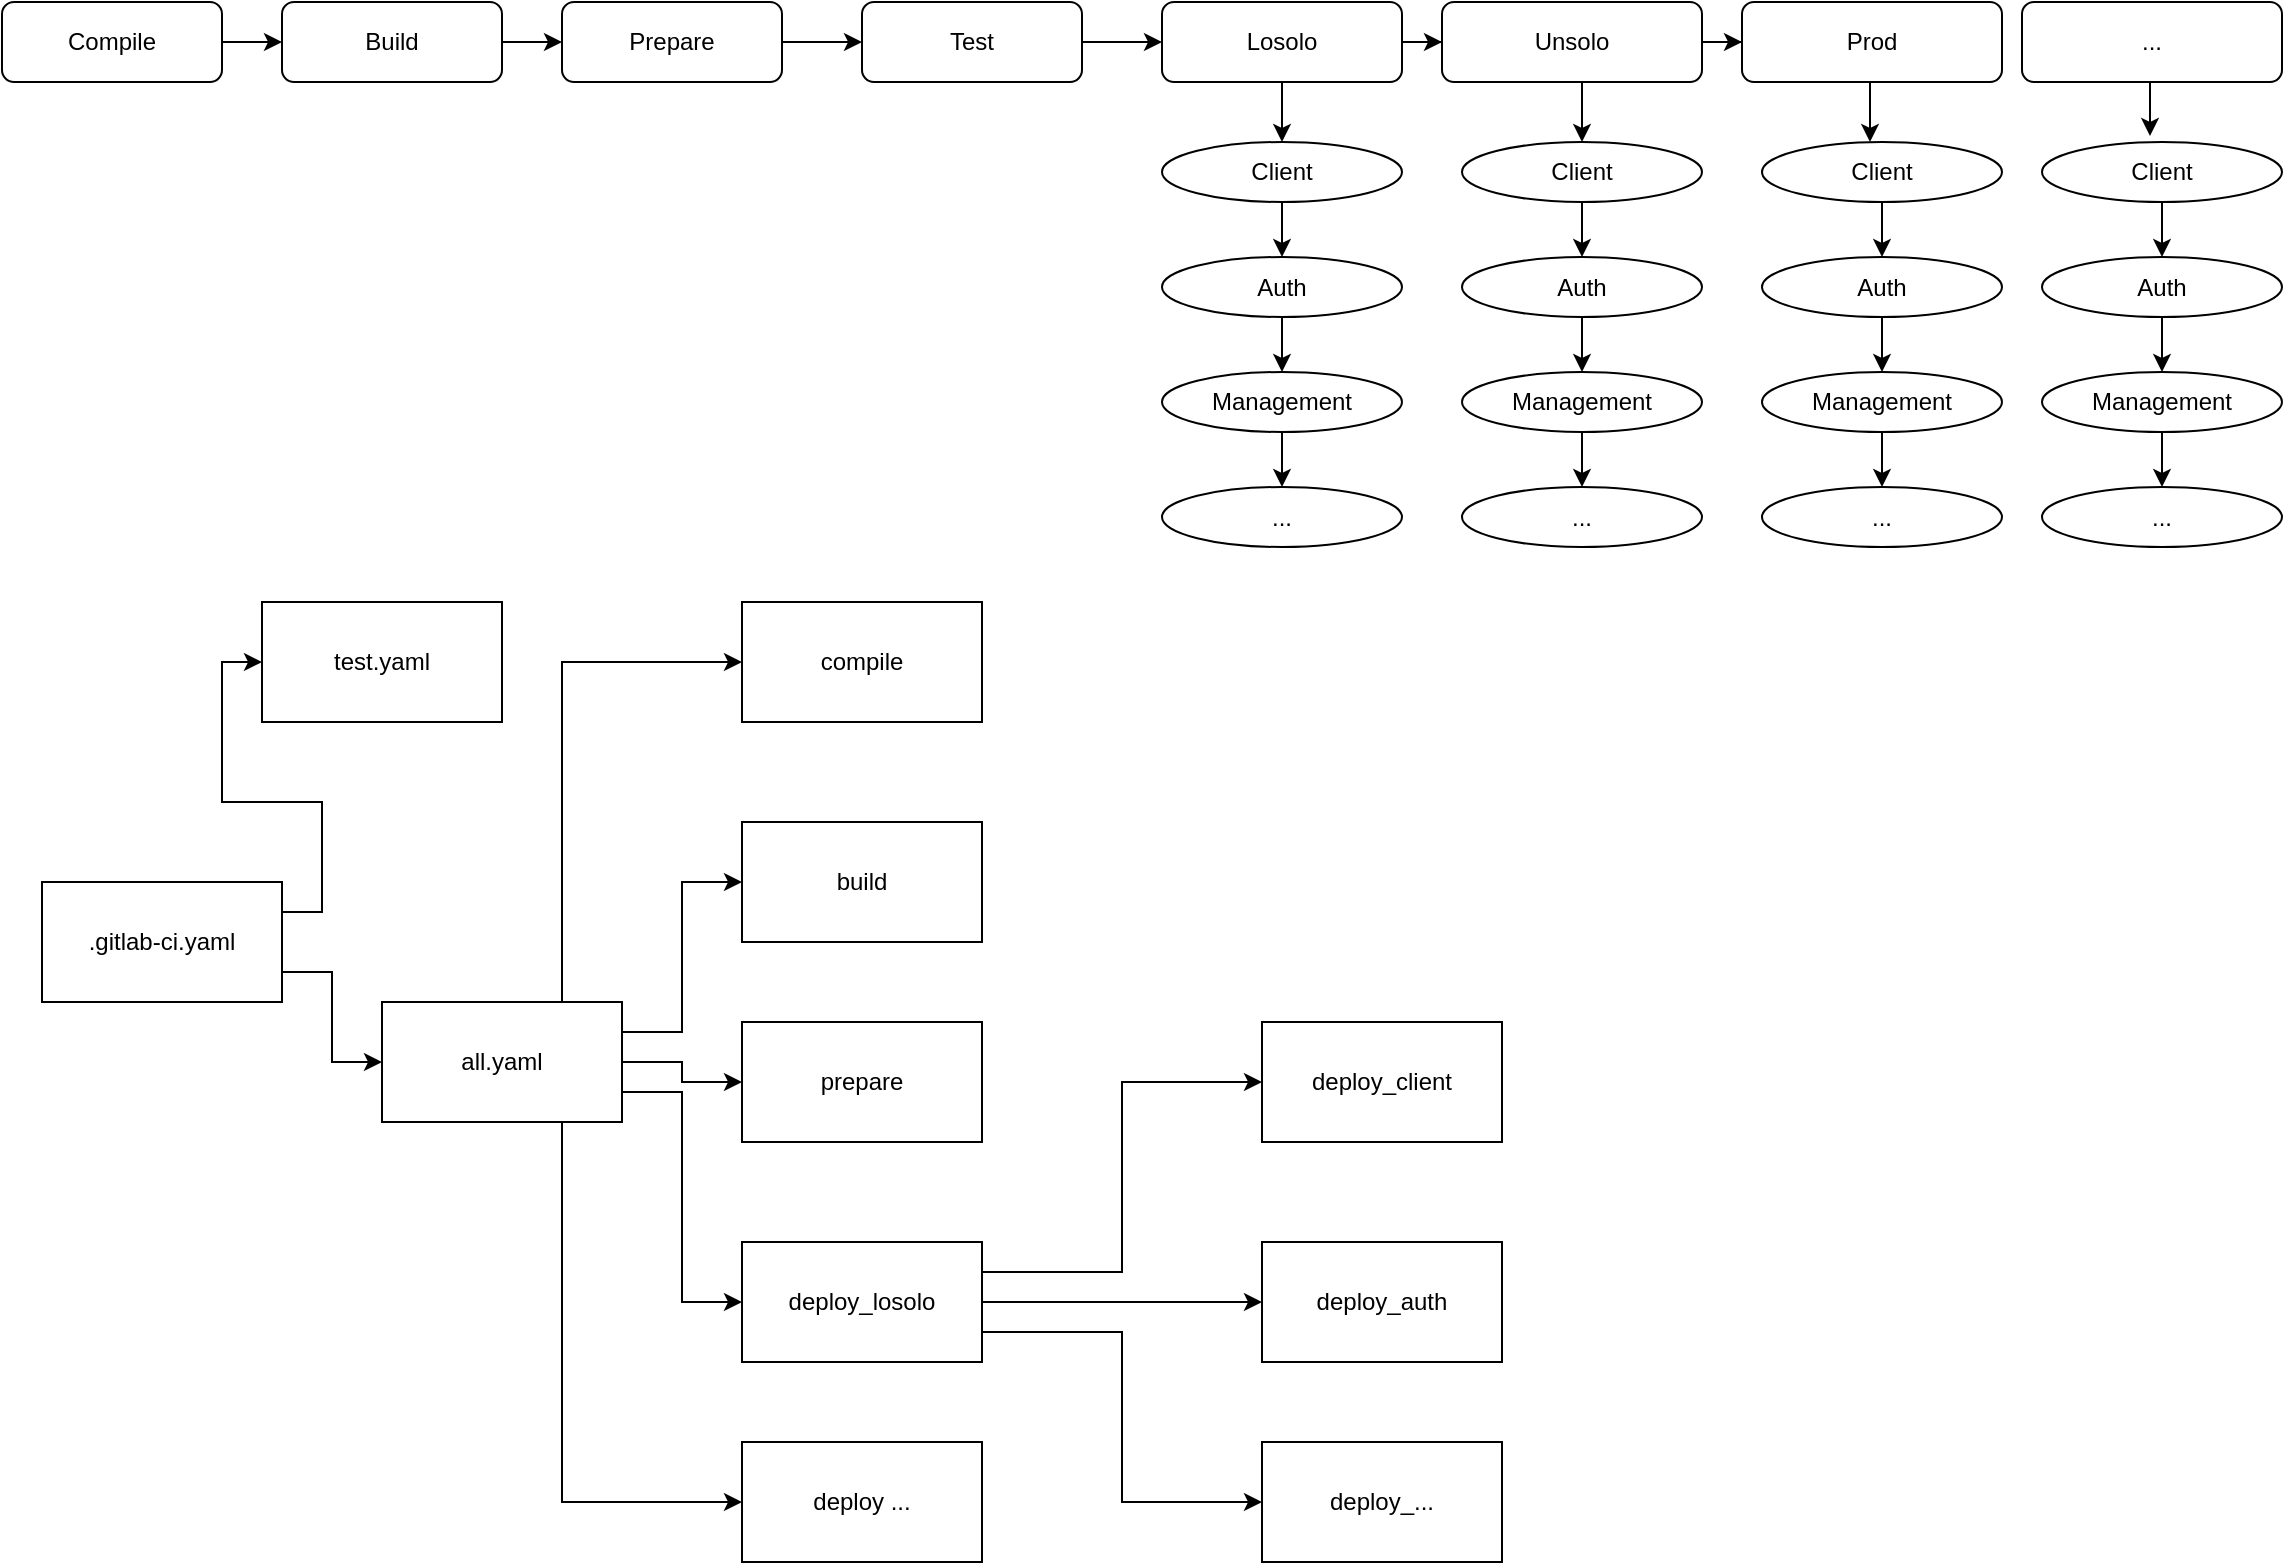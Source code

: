 <mxfile version="11.0.1" type="github"><diagram id="vk9eEOtfHdiA81HHw8zL" name="Page-1"><mxGraphModel dx="946" dy="574" grid="1" gridSize="10" guides="1" tooltips="1" connect="1" arrows="1" fold="1" page="1" pageScale="1" pageWidth="850" pageHeight="1100" math="0" shadow="0"><root><mxCell id="0"/><mxCell id="1" parent="0"/><mxCell id="5_k9BLJRuvXuLR4YelQX-29" value="" style="edgeStyle=orthogonalEdgeStyle;rounded=0;orthogonalLoop=1;jettySize=auto;html=1;" parent="1" source="5_k9BLJRuvXuLR4YelQX-1" target="5_k9BLJRuvXuLR4YelQX-3" edge="1"><mxGeometry relative="1" as="geometry"/></mxCell><mxCell id="5_k9BLJRuvXuLR4YelQX-1" value="Compile" style="rounded=1;whiteSpace=wrap;html=1;" parent="1" vertex="1"><mxGeometry x="30" y="120" width="110" height="40" as="geometry"/></mxCell><mxCell id="5_k9BLJRuvXuLR4YelQX-30" value="" style="edgeStyle=orthogonalEdgeStyle;rounded=0;orthogonalLoop=1;jettySize=auto;html=1;" parent="1" source="5_k9BLJRuvXuLR4YelQX-3" target="5_k9BLJRuvXuLR4YelQX-4" edge="1"><mxGeometry relative="1" as="geometry"/></mxCell><mxCell id="5_k9BLJRuvXuLR4YelQX-3" value="Build" style="rounded=1;whiteSpace=wrap;html=1;" parent="1" vertex="1"><mxGeometry x="170" y="120" width="110" height="40" as="geometry"/></mxCell><mxCell id="5_k9BLJRuvXuLR4YelQX-31" value="" style="edgeStyle=orthogonalEdgeStyle;rounded=0;orthogonalLoop=1;jettySize=auto;html=1;" parent="1" source="5_k9BLJRuvXuLR4YelQX-4" target="5_k9BLJRuvXuLR4YelQX-5" edge="1"><mxGeometry relative="1" as="geometry"/></mxCell><mxCell id="5_k9BLJRuvXuLR4YelQX-4" value="Prepare" style="rounded=1;whiteSpace=wrap;html=1;" parent="1" vertex="1"><mxGeometry x="310" y="120" width="110" height="40" as="geometry"/></mxCell><mxCell id="5_k9BLJRuvXuLR4YelQX-32" value="" style="edgeStyle=orthogonalEdgeStyle;rounded=0;orthogonalLoop=1;jettySize=auto;html=1;" parent="1" source="5_k9BLJRuvXuLR4YelQX-5" target="5_k9BLJRuvXuLR4YelQX-6" edge="1"><mxGeometry relative="1" as="geometry"/></mxCell><mxCell id="5_k9BLJRuvXuLR4YelQX-5" value="Test" style="rounded=1;whiteSpace=wrap;html=1;" parent="1" vertex="1"><mxGeometry x="460" y="120" width="110" height="40" as="geometry"/></mxCell><mxCell id="5_k9BLJRuvXuLR4YelQX-33" value="" style="edgeStyle=orthogonalEdgeStyle;rounded=0;orthogonalLoop=1;jettySize=auto;html=1;" parent="1" source="5_k9BLJRuvXuLR4YelQX-6" target="5_k9BLJRuvXuLR4YelQX-7" edge="1"><mxGeometry relative="1" as="geometry"/></mxCell><mxCell id="5_k9BLJRuvXuLR4YelQX-45" style="edgeStyle=orthogonalEdgeStyle;rounded=0;orthogonalLoop=1;jettySize=auto;html=1;exitX=0.5;exitY=1;exitDx=0;exitDy=0;entryX=0.5;entryY=0;entryDx=0;entryDy=0;" parent="1" source="5_k9BLJRuvXuLR4YelQX-6" target="5_k9BLJRuvXuLR4YelQX-10" edge="1"><mxGeometry relative="1" as="geometry"/></mxCell><mxCell id="5_k9BLJRuvXuLR4YelQX-6" value="Losolo" style="rounded=1;whiteSpace=wrap;html=1;" parent="1" vertex="1"><mxGeometry x="610" y="120" width="120" height="40" as="geometry"/></mxCell><mxCell id="5_k9BLJRuvXuLR4YelQX-34" value="" style="edgeStyle=orthogonalEdgeStyle;rounded=0;orthogonalLoop=1;jettySize=auto;html=1;" parent="1" source="5_k9BLJRuvXuLR4YelQX-7" target="5_k9BLJRuvXuLR4YelQX-8" edge="1"><mxGeometry relative="1" as="geometry"/></mxCell><mxCell id="5_k9BLJRuvXuLR4YelQX-56" style="edgeStyle=orthogonalEdgeStyle;rounded=0;orthogonalLoop=1;jettySize=auto;html=1;exitX=0.5;exitY=1;exitDx=0;exitDy=0;entryX=0.5;entryY=0;entryDx=0;entryDy=0;" parent="1" source="5_k9BLJRuvXuLR4YelQX-7" target="5_k9BLJRuvXuLR4YelQX-50" edge="1"><mxGeometry relative="1" as="geometry"/></mxCell><mxCell id="5_k9BLJRuvXuLR4YelQX-7" value="Unsolo" style="rounded=1;whiteSpace=wrap;html=1;" parent="1" vertex="1"><mxGeometry x="750" y="120" width="130" height="40" as="geometry"/></mxCell><mxCell id="5_k9BLJRuvXuLR4YelQX-64" style="edgeStyle=orthogonalEdgeStyle;rounded=0;orthogonalLoop=1;jettySize=auto;html=1;exitX=0.5;exitY=1;exitDx=0;exitDy=0;entryX=0.45;entryY=0;entryDx=0;entryDy=0;entryPerimeter=0;" parent="1" source="5_k9BLJRuvXuLR4YelQX-8" target="5_k9BLJRuvXuLR4YelQX-58" edge="1"><mxGeometry relative="1" as="geometry"/></mxCell><mxCell id="5_k9BLJRuvXuLR4YelQX-8" value="Prod" style="rounded=1;whiteSpace=wrap;html=1;" parent="1" vertex="1"><mxGeometry x="900" y="120" width="130" height="40" as="geometry"/></mxCell><mxCell id="5_k9BLJRuvXuLR4YelQX-72" style="edgeStyle=orthogonalEdgeStyle;rounded=0;orthogonalLoop=1;jettySize=auto;html=1;exitX=0.5;exitY=1;exitDx=0;exitDy=0;entryX=0.45;entryY=-0.1;entryDx=0;entryDy=0;entryPerimeter=0;" parent="1" source="5_k9BLJRuvXuLR4YelQX-9" target="5_k9BLJRuvXuLR4YelQX-66" edge="1"><mxGeometry relative="1" as="geometry"/></mxCell><mxCell id="5_k9BLJRuvXuLR4YelQX-9" value="...&lt;br&gt;" style="rounded=1;whiteSpace=wrap;html=1;" parent="1" vertex="1"><mxGeometry x="1040" y="120" width="130" height="40" as="geometry"/></mxCell><mxCell id="5_k9BLJRuvXuLR4YelQX-46" style="edgeStyle=orthogonalEdgeStyle;rounded=0;orthogonalLoop=1;jettySize=auto;html=1;exitX=0.5;exitY=1;exitDx=0;exitDy=0;entryX=0.5;entryY=0;entryDx=0;entryDy=0;" parent="1" source="5_k9BLJRuvXuLR4YelQX-10" target="5_k9BLJRuvXuLR4YelQX-11" edge="1"><mxGeometry relative="1" as="geometry"/></mxCell><mxCell id="5_k9BLJRuvXuLR4YelQX-10" value="Client" style="ellipse;whiteSpace=wrap;html=1;" parent="1" vertex="1"><mxGeometry x="610" y="190" width="120" height="30" as="geometry"/></mxCell><mxCell id="5_k9BLJRuvXuLR4YelQX-47" style="edgeStyle=orthogonalEdgeStyle;rounded=0;orthogonalLoop=1;jettySize=auto;html=1;exitX=0.5;exitY=1;exitDx=0;exitDy=0;entryX=0.5;entryY=0;entryDx=0;entryDy=0;" parent="1" source="5_k9BLJRuvXuLR4YelQX-11" target="5_k9BLJRuvXuLR4YelQX-12" edge="1"><mxGeometry relative="1" as="geometry"/></mxCell><mxCell id="5_k9BLJRuvXuLR4YelQX-11" value="Auth" style="ellipse;whiteSpace=wrap;html=1;" parent="1" vertex="1"><mxGeometry x="610" y="247.5" width="120" height="30" as="geometry"/></mxCell><mxCell id="5_k9BLJRuvXuLR4YelQX-48" style="edgeStyle=orthogonalEdgeStyle;rounded=0;orthogonalLoop=1;jettySize=auto;html=1;exitX=0.5;exitY=1;exitDx=0;exitDy=0;entryX=0.5;entryY=0;entryDx=0;entryDy=0;" parent="1" source="5_k9BLJRuvXuLR4YelQX-12" target="5_k9BLJRuvXuLR4YelQX-15" edge="1"><mxGeometry relative="1" as="geometry"/></mxCell><mxCell id="5_k9BLJRuvXuLR4YelQX-12" value="Management" style="ellipse;whiteSpace=wrap;html=1;" parent="1" vertex="1"><mxGeometry x="610" y="305" width="120" height="30" as="geometry"/></mxCell><mxCell id="5_k9BLJRuvXuLR4YelQX-15" value="..." style="ellipse;whiteSpace=wrap;html=1;" parent="1" vertex="1"><mxGeometry x="610" y="362.5" width="120" height="30" as="geometry"/></mxCell><mxCell id="5_k9BLJRuvXuLR4YelQX-49" style="edgeStyle=orthogonalEdgeStyle;rounded=0;orthogonalLoop=1;jettySize=auto;html=1;exitX=0.5;exitY=1;exitDx=0;exitDy=0;entryX=0.5;entryY=0;entryDx=0;entryDy=0;" parent="1" source="5_k9BLJRuvXuLR4YelQX-50" target="5_k9BLJRuvXuLR4YelQX-52" edge="1"><mxGeometry relative="1" as="geometry"/></mxCell><mxCell id="5_k9BLJRuvXuLR4YelQX-50" value="Client" style="ellipse;whiteSpace=wrap;html=1;" parent="1" vertex="1"><mxGeometry x="760" y="190" width="120" height="30" as="geometry"/></mxCell><mxCell id="5_k9BLJRuvXuLR4YelQX-51" style="edgeStyle=orthogonalEdgeStyle;rounded=0;orthogonalLoop=1;jettySize=auto;html=1;exitX=0.5;exitY=1;exitDx=0;exitDy=0;entryX=0.5;entryY=0;entryDx=0;entryDy=0;" parent="1" source="5_k9BLJRuvXuLR4YelQX-52" target="5_k9BLJRuvXuLR4YelQX-54" edge="1"><mxGeometry relative="1" as="geometry"/></mxCell><mxCell id="5_k9BLJRuvXuLR4YelQX-52" value="Auth" style="ellipse;whiteSpace=wrap;html=1;" parent="1" vertex="1"><mxGeometry x="760" y="247.5" width="120" height="30" as="geometry"/></mxCell><mxCell id="5_k9BLJRuvXuLR4YelQX-53" style="edgeStyle=orthogonalEdgeStyle;rounded=0;orthogonalLoop=1;jettySize=auto;html=1;exitX=0.5;exitY=1;exitDx=0;exitDy=0;entryX=0.5;entryY=0;entryDx=0;entryDy=0;" parent="1" source="5_k9BLJRuvXuLR4YelQX-54" target="5_k9BLJRuvXuLR4YelQX-55" edge="1"><mxGeometry relative="1" as="geometry"/></mxCell><mxCell id="5_k9BLJRuvXuLR4YelQX-54" value="Management" style="ellipse;whiteSpace=wrap;html=1;" parent="1" vertex="1"><mxGeometry x="760" y="305" width="120" height="30" as="geometry"/></mxCell><mxCell id="5_k9BLJRuvXuLR4YelQX-55" value="..." style="ellipse;whiteSpace=wrap;html=1;" parent="1" vertex="1"><mxGeometry x="760" y="362.5" width="120" height="30" as="geometry"/></mxCell><mxCell id="5_k9BLJRuvXuLR4YelQX-57" style="edgeStyle=orthogonalEdgeStyle;rounded=0;orthogonalLoop=1;jettySize=auto;html=1;exitX=0.5;exitY=1;exitDx=0;exitDy=0;entryX=0.5;entryY=0;entryDx=0;entryDy=0;" parent="1" source="5_k9BLJRuvXuLR4YelQX-58" target="5_k9BLJRuvXuLR4YelQX-60" edge="1"><mxGeometry relative="1" as="geometry"/></mxCell><mxCell id="5_k9BLJRuvXuLR4YelQX-58" value="Client" style="ellipse;whiteSpace=wrap;html=1;" parent="1" vertex="1"><mxGeometry x="910" y="190" width="120" height="30" as="geometry"/></mxCell><mxCell id="5_k9BLJRuvXuLR4YelQX-59" style="edgeStyle=orthogonalEdgeStyle;rounded=0;orthogonalLoop=1;jettySize=auto;html=1;exitX=0.5;exitY=1;exitDx=0;exitDy=0;entryX=0.5;entryY=0;entryDx=0;entryDy=0;" parent="1" source="5_k9BLJRuvXuLR4YelQX-60" target="5_k9BLJRuvXuLR4YelQX-62" edge="1"><mxGeometry relative="1" as="geometry"/></mxCell><mxCell id="5_k9BLJRuvXuLR4YelQX-60" value="Auth" style="ellipse;whiteSpace=wrap;html=1;" parent="1" vertex="1"><mxGeometry x="910" y="247.5" width="120" height="30" as="geometry"/></mxCell><mxCell id="5_k9BLJRuvXuLR4YelQX-61" style="edgeStyle=orthogonalEdgeStyle;rounded=0;orthogonalLoop=1;jettySize=auto;html=1;exitX=0.5;exitY=1;exitDx=0;exitDy=0;entryX=0.5;entryY=0;entryDx=0;entryDy=0;" parent="1" source="5_k9BLJRuvXuLR4YelQX-62" target="5_k9BLJRuvXuLR4YelQX-63" edge="1"><mxGeometry relative="1" as="geometry"/></mxCell><mxCell id="5_k9BLJRuvXuLR4YelQX-62" value="Management" style="ellipse;whiteSpace=wrap;html=1;" parent="1" vertex="1"><mxGeometry x="910" y="305" width="120" height="30" as="geometry"/></mxCell><mxCell id="5_k9BLJRuvXuLR4YelQX-63" value="..." style="ellipse;whiteSpace=wrap;html=1;" parent="1" vertex="1"><mxGeometry x="910" y="362.5" width="120" height="30" as="geometry"/></mxCell><mxCell id="5_k9BLJRuvXuLR4YelQX-65" style="edgeStyle=orthogonalEdgeStyle;rounded=0;orthogonalLoop=1;jettySize=auto;html=1;exitX=0.5;exitY=1;exitDx=0;exitDy=0;entryX=0.5;entryY=0;entryDx=0;entryDy=0;" parent="1" source="5_k9BLJRuvXuLR4YelQX-66" target="5_k9BLJRuvXuLR4YelQX-68" edge="1"><mxGeometry relative="1" as="geometry"/></mxCell><mxCell id="5_k9BLJRuvXuLR4YelQX-66" value="Client" style="ellipse;whiteSpace=wrap;html=1;" parent="1" vertex="1"><mxGeometry x="1050" y="190" width="120" height="30" as="geometry"/></mxCell><mxCell id="5_k9BLJRuvXuLR4YelQX-67" style="edgeStyle=orthogonalEdgeStyle;rounded=0;orthogonalLoop=1;jettySize=auto;html=1;exitX=0.5;exitY=1;exitDx=0;exitDy=0;entryX=0.5;entryY=0;entryDx=0;entryDy=0;" parent="1" source="5_k9BLJRuvXuLR4YelQX-68" target="5_k9BLJRuvXuLR4YelQX-70" edge="1"><mxGeometry relative="1" as="geometry"/></mxCell><mxCell id="5_k9BLJRuvXuLR4YelQX-68" value="Auth" style="ellipse;whiteSpace=wrap;html=1;" parent="1" vertex="1"><mxGeometry x="1050" y="247.5" width="120" height="30" as="geometry"/></mxCell><mxCell id="5_k9BLJRuvXuLR4YelQX-69" style="edgeStyle=orthogonalEdgeStyle;rounded=0;orthogonalLoop=1;jettySize=auto;html=1;exitX=0.5;exitY=1;exitDx=0;exitDy=0;entryX=0.5;entryY=0;entryDx=0;entryDy=0;" parent="1" source="5_k9BLJRuvXuLR4YelQX-70" target="5_k9BLJRuvXuLR4YelQX-71" edge="1"><mxGeometry relative="1" as="geometry"/></mxCell><mxCell id="5_k9BLJRuvXuLR4YelQX-70" value="Management" style="ellipse;whiteSpace=wrap;html=1;" parent="1" vertex="1"><mxGeometry x="1050" y="305" width="120" height="30" as="geometry"/></mxCell><mxCell id="5_k9BLJRuvXuLR4YelQX-71" value="..." style="ellipse;whiteSpace=wrap;html=1;" parent="1" vertex="1"><mxGeometry x="1050" y="362.5" width="120" height="30" as="geometry"/></mxCell><mxCell id="RY9xx66YwDloIc9z4lH4-4" style="edgeStyle=orthogonalEdgeStyle;rounded=0;orthogonalLoop=1;jettySize=auto;html=1;exitX=1;exitY=0.25;exitDx=0;exitDy=0;entryX=0;entryY=0.5;entryDx=0;entryDy=0;" edge="1" parent="1" source="RY9xx66YwDloIc9z4lH4-1" target="RY9xx66YwDloIc9z4lH4-2"><mxGeometry relative="1" as="geometry"/></mxCell><mxCell id="RY9xx66YwDloIc9z4lH4-5" style="edgeStyle=orthogonalEdgeStyle;rounded=0;orthogonalLoop=1;jettySize=auto;html=1;exitX=1;exitY=0.75;exitDx=0;exitDy=0;entryX=0;entryY=0.5;entryDx=0;entryDy=0;" edge="1" parent="1" source="RY9xx66YwDloIc9z4lH4-1" target="RY9xx66YwDloIc9z4lH4-3"><mxGeometry relative="1" as="geometry"/></mxCell><mxCell id="RY9xx66YwDloIc9z4lH4-1" value=".gitlab-ci.yaml" style="rounded=0;whiteSpace=wrap;html=1;" vertex="1" parent="1"><mxGeometry x="50" y="560" width="120" height="60" as="geometry"/></mxCell><mxCell id="RY9xx66YwDloIc9z4lH4-2" value="test.yaml" style="rounded=0;whiteSpace=wrap;html=1;" vertex="1" parent="1"><mxGeometry x="160" y="420" width="120" height="60" as="geometry"/></mxCell><mxCell id="RY9xx66YwDloIc9z4lH4-9" style="edgeStyle=orthogonalEdgeStyle;rounded=0;orthogonalLoop=1;jettySize=auto;html=1;exitX=0.75;exitY=0;exitDx=0;exitDy=0;entryX=0;entryY=0.5;entryDx=0;entryDy=0;" edge="1" parent="1" source="RY9xx66YwDloIc9z4lH4-3" target="RY9xx66YwDloIc9z4lH4-6"><mxGeometry relative="1" as="geometry"/></mxCell><mxCell id="RY9xx66YwDloIc9z4lH4-10" style="edgeStyle=orthogonalEdgeStyle;rounded=0;orthogonalLoop=1;jettySize=auto;html=1;exitX=1;exitY=0.25;exitDx=0;exitDy=0;entryX=0;entryY=0.5;entryDx=0;entryDy=0;" edge="1" parent="1" source="RY9xx66YwDloIc9z4lH4-3" target="RY9xx66YwDloIc9z4lH4-7"><mxGeometry relative="1" as="geometry"/></mxCell><mxCell id="RY9xx66YwDloIc9z4lH4-11" style="edgeStyle=orthogonalEdgeStyle;rounded=0;orthogonalLoop=1;jettySize=auto;html=1;exitX=1;exitY=0.5;exitDx=0;exitDy=0;entryX=0;entryY=0.5;entryDx=0;entryDy=0;" edge="1" parent="1" source="RY9xx66YwDloIc9z4lH4-3" target="RY9xx66YwDloIc9z4lH4-8"><mxGeometry relative="1" as="geometry"/></mxCell><mxCell id="RY9xx66YwDloIc9z4lH4-13" style="edgeStyle=orthogonalEdgeStyle;rounded=0;orthogonalLoop=1;jettySize=auto;html=1;exitX=1;exitY=0.75;exitDx=0;exitDy=0;entryX=0;entryY=0.5;entryDx=0;entryDy=0;" edge="1" parent="1" source="RY9xx66YwDloIc9z4lH4-3" target="RY9xx66YwDloIc9z4lH4-12"><mxGeometry relative="1" as="geometry"/></mxCell><mxCell id="RY9xx66YwDloIc9z4lH4-15" style="edgeStyle=orthogonalEdgeStyle;rounded=0;orthogonalLoop=1;jettySize=auto;html=1;exitX=0.75;exitY=1;exitDx=0;exitDy=0;entryX=0;entryY=0.5;entryDx=0;entryDy=0;" edge="1" parent="1" source="RY9xx66YwDloIc9z4lH4-3" target="RY9xx66YwDloIc9z4lH4-14"><mxGeometry relative="1" as="geometry"/></mxCell><mxCell id="RY9xx66YwDloIc9z4lH4-3" value="all.yaml" style="rounded=0;whiteSpace=wrap;html=1;" vertex="1" parent="1"><mxGeometry x="220" y="620" width="120" height="60" as="geometry"/></mxCell><mxCell id="RY9xx66YwDloIc9z4lH4-6" value="compile" style="rounded=0;whiteSpace=wrap;html=1;" vertex="1" parent="1"><mxGeometry x="400" y="420" width="120" height="60" as="geometry"/></mxCell><mxCell id="RY9xx66YwDloIc9z4lH4-7" value="build" style="rounded=0;whiteSpace=wrap;html=1;" vertex="1" parent="1"><mxGeometry x="400" y="530" width="120" height="60" as="geometry"/></mxCell><mxCell id="RY9xx66YwDloIc9z4lH4-8" value="prepare" style="rounded=0;whiteSpace=wrap;html=1;" vertex="1" parent="1"><mxGeometry x="400" y="630" width="120" height="60" as="geometry"/></mxCell><mxCell id="RY9xx66YwDloIc9z4lH4-17" style="edgeStyle=orthogonalEdgeStyle;rounded=0;orthogonalLoop=1;jettySize=auto;html=1;exitX=1;exitY=0.25;exitDx=0;exitDy=0;entryX=0;entryY=0.5;entryDx=0;entryDy=0;" edge="1" parent="1" source="RY9xx66YwDloIc9z4lH4-12" target="RY9xx66YwDloIc9z4lH4-16"><mxGeometry relative="1" as="geometry"/></mxCell><mxCell id="RY9xx66YwDloIc9z4lH4-19" style="edgeStyle=orthogonalEdgeStyle;rounded=0;orthogonalLoop=1;jettySize=auto;html=1;exitX=1;exitY=0.5;exitDx=0;exitDy=0;entryX=0;entryY=0.5;entryDx=0;entryDy=0;" edge="1" parent="1" source="RY9xx66YwDloIc9z4lH4-12" target="RY9xx66YwDloIc9z4lH4-18"><mxGeometry relative="1" as="geometry"/></mxCell><mxCell id="RY9xx66YwDloIc9z4lH4-21" style="edgeStyle=orthogonalEdgeStyle;rounded=0;orthogonalLoop=1;jettySize=auto;html=1;exitX=1;exitY=0.75;exitDx=0;exitDy=0;entryX=0;entryY=0.5;entryDx=0;entryDy=0;" edge="1" parent="1" source="RY9xx66YwDloIc9z4lH4-12" target="RY9xx66YwDloIc9z4lH4-20"><mxGeometry relative="1" as="geometry"/></mxCell><mxCell id="RY9xx66YwDloIc9z4lH4-12" value="deploy_losolo" style="rounded=0;whiteSpace=wrap;html=1;" vertex="1" parent="1"><mxGeometry x="400" y="740" width="120" height="60" as="geometry"/></mxCell><mxCell id="RY9xx66YwDloIc9z4lH4-14" value="deploy ..." style="rounded=0;whiteSpace=wrap;html=1;" vertex="1" parent="1"><mxGeometry x="400" y="840" width="120" height="60" as="geometry"/></mxCell><mxCell id="RY9xx66YwDloIc9z4lH4-16" value="deploy_client" style="rounded=0;whiteSpace=wrap;html=1;" vertex="1" parent="1"><mxGeometry x="660" y="630" width="120" height="60" as="geometry"/></mxCell><mxCell id="RY9xx66YwDloIc9z4lH4-18" value="deploy_auth" style="rounded=0;whiteSpace=wrap;html=1;" vertex="1" parent="1"><mxGeometry x="660" y="740" width="120" height="60" as="geometry"/></mxCell><mxCell id="RY9xx66YwDloIc9z4lH4-20" value="deploy_..." style="rounded=0;whiteSpace=wrap;html=1;" vertex="1" parent="1"><mxGeometry x="660" y="840" width="120" height="60" as="geometry"/></mxCell></root></mxGraphModel></diagram></mxfile>